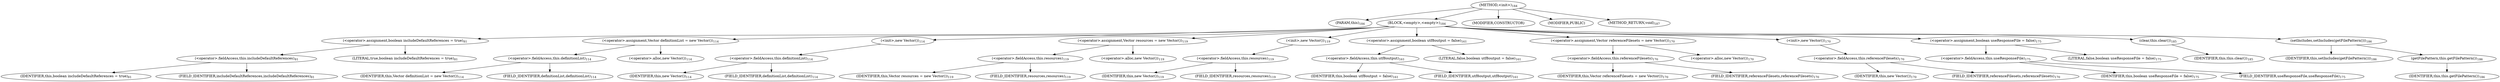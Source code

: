 digraph "&lt;init&gt;" {  
"195" [label = <(METHOD,&lt;init&gt;)<SUB>184</SUB>> ]
"4" [label = <(PARAM,this)<SUB>184</SUB>> ]
"196" [label = <(BLOCK,&lt;empty&gt;,&lt;empty&gt;)<SUB>184</SUB>> ]
"197" [label = <(&lt;operator&gt;.assignment,boolean includeDefaultReferences = true)<SUB>81</SUB>> ]
"198" [label = <(&lt;operator&gt;.fieldAccess,this.includeDefaultReferences)<SUB>81</SUB>> ]
"199" [label = <(IDENTIFIER,this,boolean includeDefaultReferences = true)<SUB>81</SUB>> ]
"200" [label = <(FIELD_IDENTIFIER,includeDefaultReferences,includeDefaultReferences)<SUB>81</SUB>> ]
"201" [label = <(LITERAL,true,boolean includeDefaultReferences = true)<SUB>81</SUB>> ]
"202" [label = <(&lt;operator&gt;.assignment,Vector definitionList = new Vector())<SUB>114</SUB>> ]
"203" [label = <(&lt;operator&gt;.fieldAccess,this.definitionList)<SUB>114</SUB>> ]
"204" [label = <(IDENTIFIER,this,Vector definitionList = new Vector())<SUB>114</SUB>> ]
"205" [label = <(FIELD_IDENTIFIER,definitionList,definitionList)<SUB>114</SUB>> ]
"206" [label = <(&lt;operator&gt;.alloc,new Vector())<SUB>114</SUB>> ]
"207" [label = <(&lt;init&gt;,new Vector())<SUB>114</SUB>> ]
"208" [label = <(&lt;operator&gt;.fieldAccess,this.definitionList)<SUB>114</SUB>> ]
"209" [label = <(IDENTIFIER,this,new Vector())<SUB>114</SUB>> ]
"210" [label = <(FIELD_IDENTIFIER,definitionList,definitionList)<SUB>114</SUB>> ]
"211" [label = <(&lt;operator&gt;.assignment,Vector resources = new Vector())<SUB>119</SUB>> ]
"212" [label = <(&lt;operator&gt;.fieldAccess,this.resources)<SUB>119</SUB>> ]
"213" [label = <(IDENTIFIER,this,Vector resources = new Vector())<SUB>119</SUB>> ]
"214" [label = <(FIELD_IDENTIFIER,resources,resources)<SUB>119</SUB>> ]
"215" [label = <(&lt;operator&gt;.alloc,new Vector())<SUB>119</SUB>> ]
"216" [label = <(&lt;init&gt;,new Vector())<SUB>119</SUB>> ]
"217" [label = <(&lt;operator&gt;.fieldAccess,this.resources)<SUB>119</SUB>> ]
"218" [label = <(IDENTIFIER,this,new Vector())<SUB>119</SUB>> ]
"219" [label = <(FIELD_IDENTIFIER,resources,resources)<SUB>119</SUB>> ]
"220" [label = <(&lt;operator&gt;.assignment,boolean utf8output = false)<SUB>161</SUB>> ]
"221" [label = <(&lt;operator&gt;.fieldAccess,this.utf8output)<SUB>161</SUB>> ]
"222" [label = <(IDENTIFIER,this,boolean utf8output = false)<SUB>161</SUB>> ]
"223" [label = <(FIELD_IDENTIFIER,utf8output,utf8output)<SUB>161</SUB>> ]
"224" [label = <(LITERAL,false,boolean utf8output = false)<SUB>161</SUB>> ]
"225" [label = <(&lt;operator&gt;.assignment,Vector referenceFilesets = new Vector())<SUB>170</SUB>> ]
"226" [label = <(&lt;operator&gt;.fieldAccess,this.referenceFilesets)<SUB>170</SUB>> ]
"227" [label = <(IDENTIFIER,this,Vector referenceFilesets = new Vector())<SUB>170</SUB>> ]
"228" [label = <(FIELD_IDENTIFIER,referenceFilesets,referenceFilesets)<SUB>170</SUB>> ]
"229" [label = <(&lt;operator&gt;.alloc,new Vector())<SUB>170</SUB>> ]
"230" [label = <(&lt;init&gt;,new Vector())<SUB>170</SUB>> ]
"231" [label = <(&lt;operator&gt;.fieldAccess,this.referenceFilesets)<SUB>170</SUB>> ]
"232" [label = <(IDENTIFIER,this,new Vector())<SUB>170</SUB>> ]
"233" [label = <(FIELD_IDENTIFIER,referenceFilesets,referenceFilesets)<SUB>170</SUB>> ]
"234" [label = <(&lt;operator&gt;.assignment,boolean useResponseFile = false)<SUB>175</SUB>> ]
"235" [label = <(&lt;operator&gt;.fieldAccess,this.useResponseFile)<SUB>175</SUB>> ]
"236" [label = <(IDENTIFIER,this,boolean useResponseFile = false)<SUB>175</SUB>> ]
"237" [label = <(FIELD_IDENTIFIER,useResponseFile,useResponseFile)<SUB>175</SUB>> ]
"238" [label = <(LITERAL,false,boolean useResponseFile = false)<SUB>175</SUB>> ]
"239" [label = <(clear,this.clear())<SUB>185</SUB>> ]
"3" [label = <(IDENTIFIER,this,this.clear())<SUB>185</SUB>> ]
"240" [label = <(setIncludes,setIncludes(getFilePattern()))<SUB>186</SUB>> ]
"6" [label = <(IDENTIFIER,this,setIncludes(getFilePattern()))<SUB>186</SUB>> ]
"241" [label = <(getFilePattern,this.getFilePattern())<SUB>186</SUB>> ]
"5" [label = <(IDENTIFIER,this,this.getFilePattern())<SUB>186</SUB>> ]
"242" [label = <(MODIFIER,CONSTRUCTOR)> ]
"243" [label = <(MODIFIER,PUBLIC)> ]
"244" [label = <(METHOD_RETURN,void)<SUB>187</SUB>> ]
  "195" -> "4" 
  "195" -> "196" 
  "195" -> "242" 
  "195" -> "243" 
  "195" -> "244" 
  "196" -> "197" 
  "196" -> "202" 
  "196" -> "207" 
  "196" -> "211" 
  "196" -> "216" 
  "196" -> "220" 
  "196" -> "225" 
  "196" -> "230" 
  "196" -> "234" 
  "196" -> "239" 
  "196" -> "240" 
  "197" -> "198" 
  "197" -> "201" 
  "198" -> "199" 
  "198" -> "200" 
  "202" -> "203" 
  "202" -> "206" 
  "203" -> "204" 
  "203" -> "205" 
  "207" -> "208" 
  "208" -> "209" 
  "208" -> "210" 
  "211" -> "212" 
  "211" -> "215" 
  "212" -> "213" 
  "212" -> "214" 
  "216" -> "217" 
  "217" -> "218" 
  "217" -> "219" 
  "220" -> "221" 
  "220" -> "224" 
  "221" -> "222" 
  "221" -> "223" 
  "225" -> "226" 
  "225" -> "229" 
  "226" -> "227" 
  "226" -> "228" 
  "230" -> "231" 
  "231" -> "232" 
  "231" -> "233" 
  "234" -> "235" 
  "234" -> "238" 
  "235" -> "236" 
  "235" -> "237" 
  "239" -> "3" 
  "240" -> "6" 
  "240" -> "241" 
  "241" -> "5" 
}
